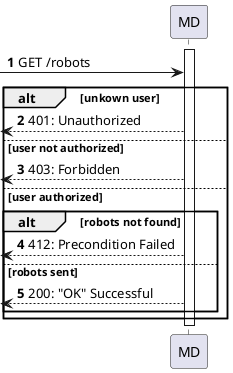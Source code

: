 @startuml
autonumber


participant "MD" as mdr


activate mdr

    [-> mdr: GET /robots
    alt unkown user
            [<-- mdr  : 401: Unauthorized
        else user not authorized
            [<-- mdr  : 403: Forbidden
        else user authorized


    alt robots not found
        [<-- mdr  : 412: Precondition Failed
    else robots sent
        [<-- mdr  : 200: "OK" Successful
    end

    end

deactivate mdr
@enduml
